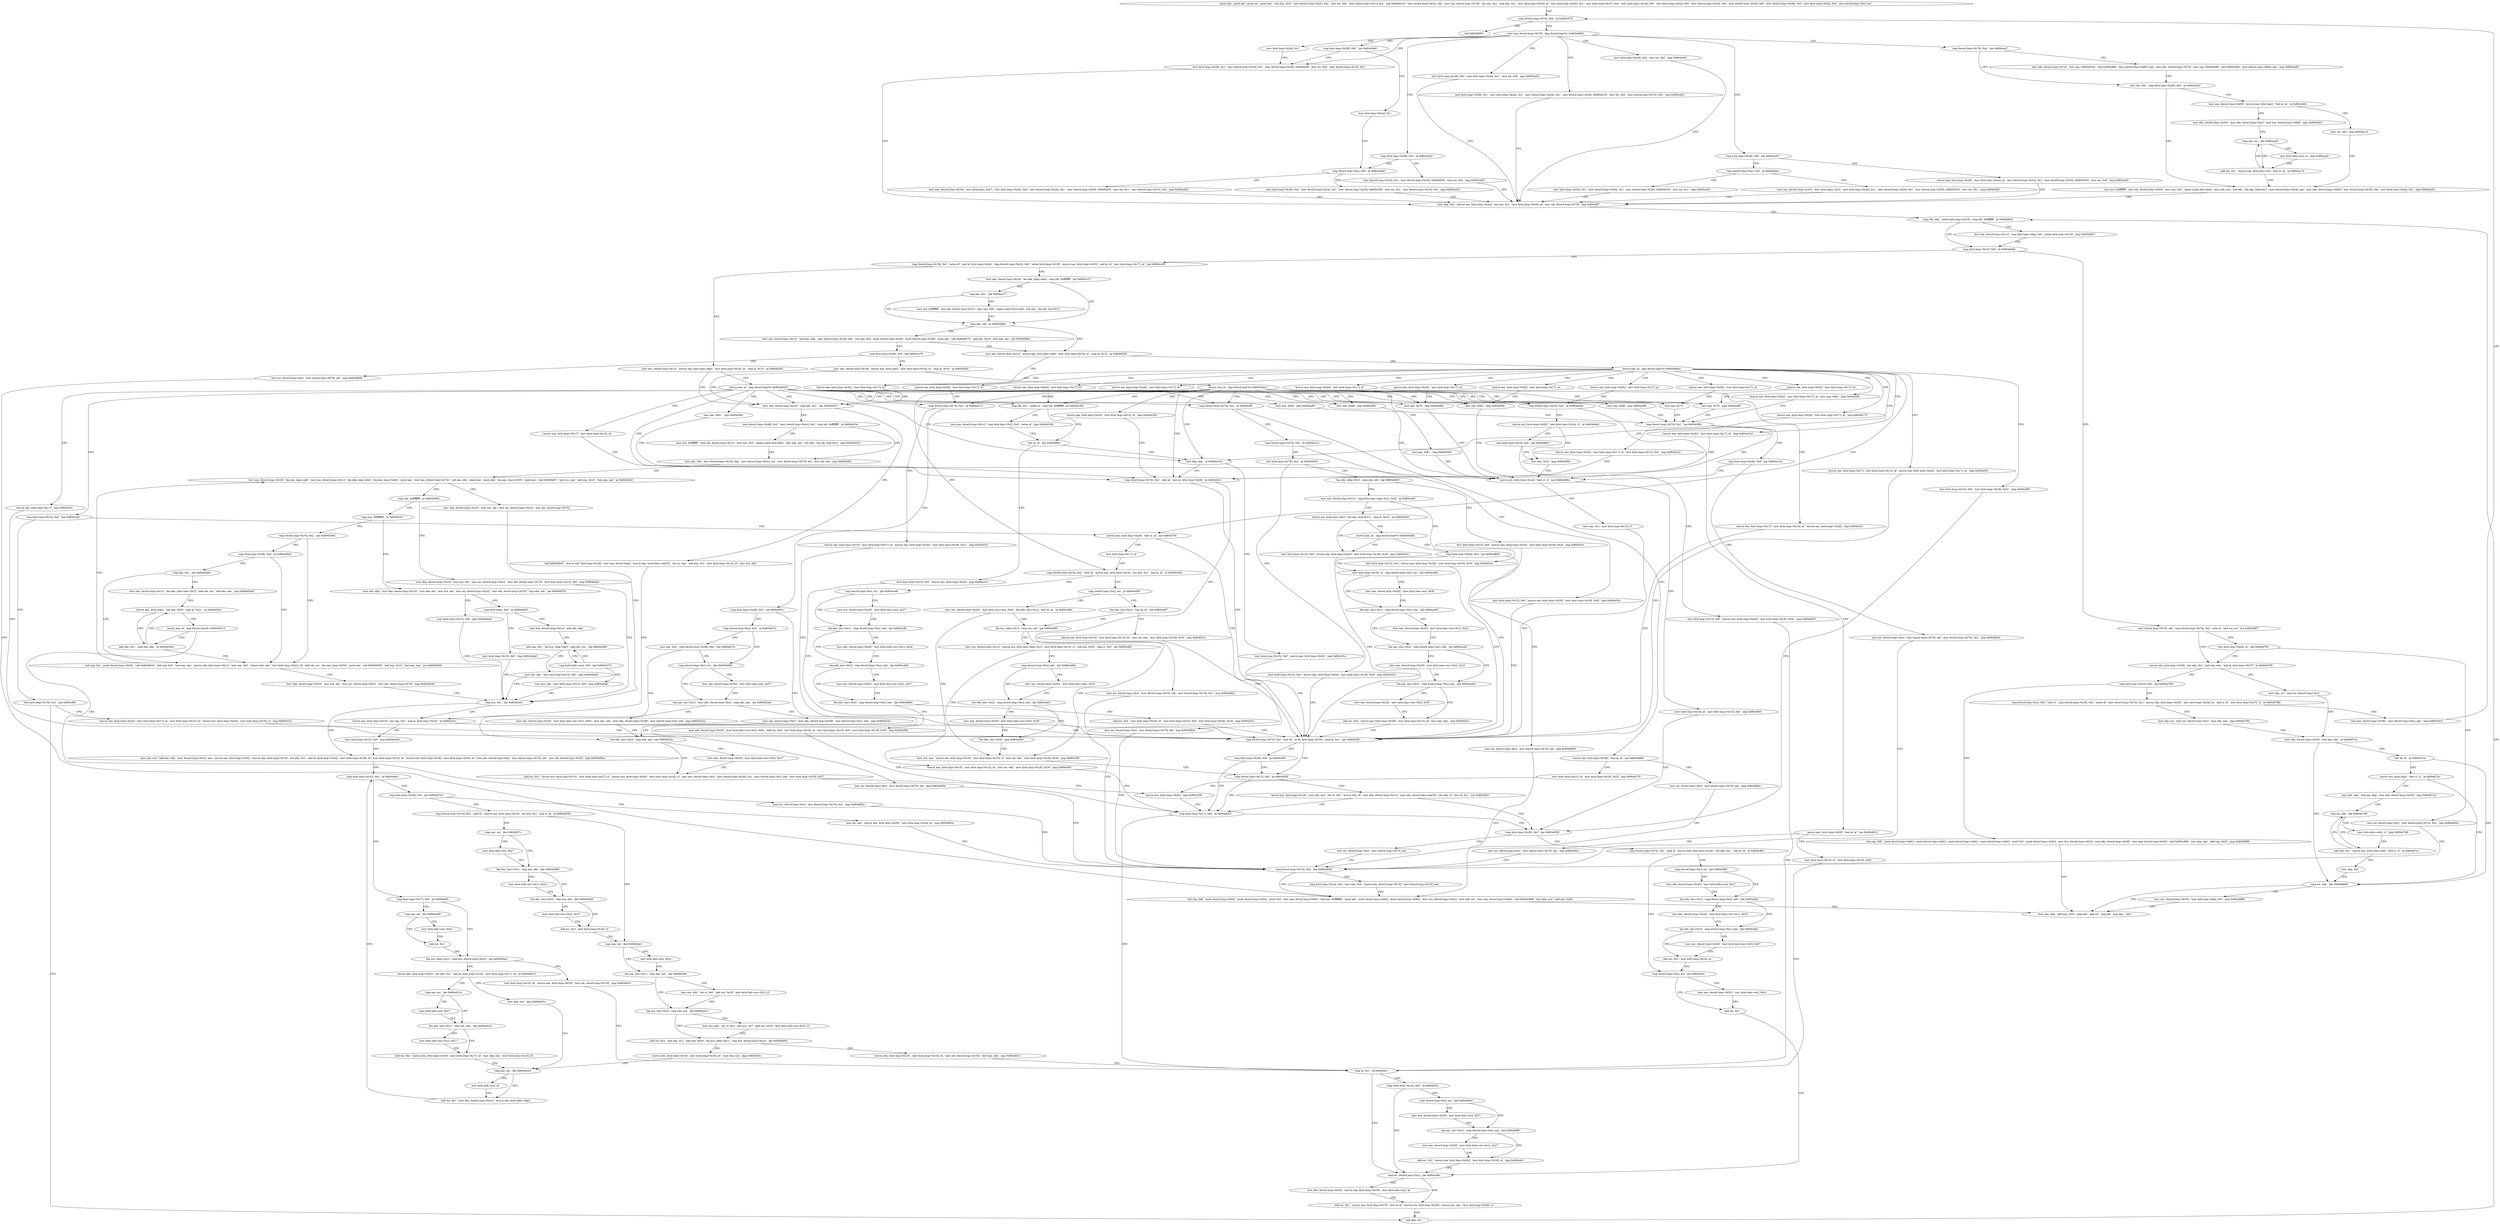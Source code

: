 digraph "func" {
"134531433" [label = "'push ebp', 'push edi', 'push esi', 'push ebx', 'sub esp, 0x5c', 'mov dword [esp+0x20], eax', 'mov esi, edx', 'mov dword [esp+0x1c], ecx', 'call 0x8049410', 'mov dword [esp+0x3c], eax', 'mov eax, dword [esp+0x78]', 'shr eax, 0x1', 'and eax, 0x1', 'mov byte [esp+0x28], al', 'mov byte [esp+0x29], 0x1', 'mov byte [esp+0x37], 0x0', 'mov byte [esp+0x16], 0x0', 'mov byte [esp+0x2a], 0x0', 'mov dword [esp+0x24], 0x0', 'mov dword [esp+0x30], 0x0', 'mov dword [esp+0x38], 0x0', 'mov byte [esp+0x2b], 0x0', 'mov dword [esp+0xc], esi', " ]
"134531525" [label = "'cmp dword [esp+0x74], 0xa', 'ja 0x804cb7e', " ]
"134531966" [label = "'call 0x8049690', " ]
"134531536" [label = "'mov eax, dword [esp+0x74]', 'jmp dword [eax*4+0x805d380]', " ]
"134531547" [label = "'mov byte [esp+0x2a], 0x1', " ]
"134531552" [label = "'mov byte [esp+0x28], 0x1', 'mov dword [esp+0x24], 0x1', 'mov dword [esp+0x30], 0x805d29f', 'mov esi, 0x0', 'mov dword [esp+0x74], 0x2', " ]
"134531612" [label = "'mov byte [esp+0x28], 0x0', 'mov esi, 0x0', 'jmp 0x804ca02', " ]
"134531624" [label = "'cmp byte [esp+0x28], 0x0', 'jne 0x804cb97', " ]
"134531681" [label = "'cmp dword [esp+0x74], 0xa', 'jne 0x804caa7', " ]
"134531860" [label = "'cmp byte [esp+0x28], 0x0', 'jne 0x804c9e0', " ]
"134531933" [label = "'cmp byte [esp+0x28], 0x0', 'je 0x804cb24', " ]
"134531971" [label = "'mov byte [esp+0x28], 0x0', 'mov byte [esp+0x2a], 0x1', 'mov esi, 0x0', 'jmp 0x804ca02', " ]
"134535346" [label = "'mov byte [esp+0x28], 0x1', 'mov byte [esp+0x2a], 0x1', 'mov dword [esp+0x24], 0x1', 'mov dword [esp+0x30], 0x805d318', 'mov esi, 0x0', 'mov dword [esp+0x74], 0x5', 'jmp 0x804ca02', " ]
"134531586" [label = "'mov ebp, 0x0', 'movzx eax, byte [esp+0x2a]', 'xor eax, 0x1', 'mov byte [esp+0x34], al', 'mov edi, dword [esp+0x70]', 'jmp 0x804cff7', " ]
"134531991" [label = "'movzx eax, byte [esp+0x28]', 'mov byte [esp+0x2a], al', 'mov dword [esp+0x24], 0x1', 'mov dword [esp+0x30], 0x805d318', 'mov esi, 0x0', 'jmp 0x804ca02', " ]
"134531635" [label = "'cmp dword [esp+0xc], 0x0', 'je 0x804cbba', " ]
"134531751" [label = "'mov edx, dword [esp+0x74]', 'mov eax, 0x805d329', 'call 0x804c89e', 'mov dword [esp+0x80], eax', 'mov edx, dword [esp+0x74]', 'mov eax, 0x805d29f', 'call 0x804c89e', 'mov dword [esp+0x84], eax', 'jmp 0x804ca68', " ]
"134531688" [label = "'mov esi, 0x0', 'cmp byte [esp+0x28], 0x0', 'je 0x804cad3', " ]
"134531871" [label = "'mov byte [esp+0x2a], 0x1', " ]
"134531876" [label = "'cmp dword [esp+0xc], 0x0', 'je 0x804cbd9', " ]
"134531940" [label = "'mov dword [esp+0x24], 0x1', 'mov dword [esp+0x30], 0x805d29f', 'mov esi, 0x0', 'jmp 0x804ca02', " ]
"134533111" [label = "'cmp edi, ebp', 'setne byte [esp+0x15]', 'cmp edi, 0xffffffff', 'je 0x804d6cb', " ]
"134534859" [label = "'mov eax, dword [esp+0x1c]', 'cmp byte [eax+ebp], 0x0', 'setne byte [esp+0x15]', 'jmp 0x804d007', " ]
"134533127" [label = "'cmp byte [esp+0x15], 0x0', 'je 0x804d6dd', " ]
"134532026" [label = "'mov byte [esp+0x2a], 0x1', 'mov dword [esp+0x24], 0x1', 'mov dword [esp+0x30], 0x805d318', 'mov esi, 0x1', 'jmp 0x804ca02', " ]
"134531646" [label = "'mov eax, dword [esp+0x20]', 'mov byte [eax], 0x22', 'mov byte [esp+0x2a], 0x1', 'mov dword [esp+0x24], 0x1', 'mov dword [esp+0x30], 0x805d318', 'mov esi, 0x1', 'jmp 0x804ca02', " ]
"134531795" [label = "'mov eax, dword [esp+0x80]', 'movzx eax, byte [eax]', 'test al, al', 'je 0x804cb0a', " ]
"134531700" [label = "'mov ecx, 0xffffffff', 'mov edi, dword [esp+0x84]', 'mov eax, 0x0', 'repne scasb byte [edi]', 'mov edx, ecx', 'not edx', 'lea eax, [edx-0x1]', 'mov dword [esp+0x24], eax', 'mov eax, dword [esp+0x84]', 'mov dword [esp+0x30], eax', 'mov byte [esp+0x2a], 0x1', 'jmp 0x804ca02', " ]
"134532057" [label = "'mov byte [esp+0x28], 0x0', 'mov dword [esp+0x24], 0x1', 'mov dword [esp+0x30], 0x805d29f', 'mov esi, 0x1', 'mov dword [esp+0x74], 0x2', 'jmp 0x804ca02', " ]
"134531887" [label = "'mov eax, dword [esp+0x20]', 'mov byte [eax], 0x27', 'mov byte [esp+0x28], 0x0', 'mov dword [esp+0x24], 0x1', 'mov dword [esp+0x30], 0x805d29f', 'mov esi, 0x1', 'mov dword [esp+0x74], 0x2', 'jmp 0x804ca02', " ]
"134534877" [label = "'mov dword [esp+0x70], edi', 'cmp dword [esp+0x74], 0x2', 'sete al', 'test esi, esi', 'jne 0x804d6f7', " ]
"134533138" [label = "'cmp dword [esp+0x74], 0x2', 'setne bl', 'and bl, byte [esp+0x2a]', 'cmp dword [esp+0x24], 0x0', 'setne byte [esp+0x10]', 'movzx eax, byte [esp+0x10]', 'and al, bl', 'mov byte [esp+0x17], al', 'jne 0x804cc00', " ]
"134531850" [label = "'mov esi, 0x0', 'jmp 0x804ca74', " ]
"134531809" [label = "'mov ebx, dword [esp+0x20]', 'mov edx, dword [esp+0xc]', 'mov ecx, dword [esp+0x80]', 'jmp 0x804cb01', " ]
"134534903" [label = "'movzx edx, byte [esp+0x28]', 'xor edx, 0x1', 'and eax, edx', 'and al, byte [esp+0x37]', 'je 0x804d795', " ]
"134534893" [label = "'test byte [esp+0x28], al', 'jne 0x804d7f0', " ]
"134532096" [label = "'mov eax, dword [esp+0x24]', 'lea edx, [ebp+eax]', 'cmp edi, 0xffffffff', 'jne 0x804cc27', " ]
"134533177" [label = "'mov eax, dword [esp+0x1c]', 'movzx eax, byte [eax+ebp]', 'mov byte [esp+0x18], al', 'cmp al, 0x7e', 'ja 0x804d2bf', " ]
"134531841" [label = "'cmp edx, esi', 'jbe 0x804caf2', " ]
"134535061" [label = "'mov ebp, esi', 'mov esi, dword [esp+0xc]', " ]
"134534923" [label = "'cmp byte [esp+0x29], 0x0', 'jne 0x804d748', " ]
"134535152" [label = "'mov esi, dword [esp+0xc]', 'mov dword [esp+0x74], 0x2', 'jmp 0x804d82e', " ]
"134532135" [label = "'cmp edx, edi', 'ja 0x804d8de', " ]
"134532109" [label = "'cmp eax, 0x1', 'jbe 0x804cc27', " ]
"134533823" [label = "'mov ebx, dword [esp+0x3c]', 'cmp ebx, 0x1', 'jne 0x804d301', " ]
"134533197" [label = "'movzx eax, al', 'jmp dword [eax*4+0x805d620]', " ]
"134531826" [label = "'add esi, 0x1', 'movzx eax, byte [ecx+esi]', 'test al, al', 'je 0x804ca74', " ]
"134531845" [label = "'mov byte [ebx+esi], al', 'jmp 0x804caf2', " ]
"134535067" [label = "'mov eax, dword [esp+0x30]', 'test eax, eax', 'je 0x804d7ce', " ]
"134534984" [label = "'sub esp, 0x8', 'push dword [esp+0x8c]', 'push dword [esp+0x8c]', 'push dword [esp+0x8c]', 'push dword [esp+0x8c]', 'push 0x5', 'push dword [esp+0x8c]', 'mov ecx, dword [esp+0x3c]', 'mov edx, dword [esp+0x58]', 'mov eax, dword [esp+0x40]', 'call 0x804c969', 'mov ebp, eax', 'add esp, 0x20', 'jmp 0x804d888', " ]
"134534930" [label = "'cmp dword [esp+0xc], 0x0', 'sete cl', 'cmp dword [esp+0x38], 0x0', 'setne dl', 'mov dword [esp+0x74], 0x2', 'movzx ebx, byte [esp+0x29]', 'mov byte [esp+0x28], bl', 'and cl, dl', 'mov byte [esp+0x37], cl', 'je 0x804d78b', " ]
"134535214" [label = "'cmp dword [esp+0x74], 0x2', 'jne 0x804d848', " ]
"134535390" [label = "'mov eax, dword [esp+0x1c]', 'movzx eax, byte [eax+ebp]', 'mov byte [esp+0x18], al', 'cmp al, 0x7e', 'ja 0x804d2b6', " ]
"134532143" [label = "'mov eax, dword [esp+0x1c]', 'add eax, ebp', 'mov dword [esp+0x18], eax', 'sub esp, 0x4', 'push dword [esp+0x28]', 'push dword [esp+0x38]', 'push eax', 'call 0x8049370', 'add esp, 0x10', 'test eax, eax', 'jne 0x804d8de', " ]
"134532114" [label = "'mov ecx, 0xffffffff', 'mov edi, dword [esp+0x1c]', 'mov eax, 0x0', 'repne scasb byte [edi]', 'not ecx', 'lea edi, [ecx-0x1]', " ]
"134533889" [label = "'mov dword [esp+0x48], 0x0', 'mov dword [esp+0x4c], 0x0', 'cmp edi, 0xffffffff', 'je 0x804d32e', " ]
"134533832" [label = "'call 0x80496d0', 'movzx edx, byte [esp+0x18]', 'mov eax, dword [eax]', 'movzx eax, word [eax+edx*2]', 'shr ax, 0xe', 'and eax, 0x1', 'mov byte [esp+0x15], al', 'mov ecx, ebx', " ]
"134532230" [label = "'cmp byte [esp+0x2a], 0x0', 'jne 0x804ccb3', " ]
"134532573" [label = "'cmp dword [esp+0x74], 0x2', 'je 0x804cdff', " ]
"134532820" [label = "'mov eax, 0x62', 'jmp 0x804cf0b', " ]
"134532836" [label = "'mov eax, 0x66', 'jmp 0x804cf0b', " ]
"134532852" [label = "'mov eax, 0x72', " ]
"134533216" [label = "'mov eax, 0x74', 'jmp 0x804cef9', " ]
"134533235" [label = "'mov eax, 0x76', 'jmp 0x804cf0b', " ]
"134533254" [label = "'cmp dword [esp+0x74], 0x2', 'je 0x804d0ad', " ]
"134533383" [label = "'mov eax, 0x6e', 'jmp 0x804cef9', " ]
"134533443" [label = "'mov eax, 0x61', 'jmp 0x804cf0b', " ]
"134533472" [label = "'cmp edi, 0x1', 'setne al', 'cmp edi, 0xffffffff', 'je 0x804d186', " ]
"134533491" [label = "'test ebp, ebp', 'je 0x804d1b2', " ]
"134533545" [label = "'movzx eax, byte [esp+0x17]', 'mov byte [esp+0x15], al', " ]
"134533554" [label = "'cmp dword [esp+0x74], 0x2', 'sete al', 'and al, byte [esp+0x28]', 'je 0x804cf1e', " ]
"134533629" [label = "'cmp dword [esp+0x74], 0x2', 'je 0x804d21c', " ]
"134534683" [label = "'movzx eax, byte [esp+0x17]', 'jmp 0x804cf1e', " ]
"134535118" [label = "'cmp esi, ebp', 'jbe 0x804d888', " ]
"134535304" [label = "'mov eax, ebp', 'add esp, 0x5c', 'pop ebx', 'pop esi', 'pop edi', 'pop ebp', 'retn', " ]
"134535126" [label = "'mov eax, dword [esp+0x20]', 'mov byte [eax+ebp], 0x0', 'jmp 0x804d888', " ]
"134535075" [label = "'test dl, dl', 'je 0x804d7ce', " ]
"134535079" [label = "'movzx ecx, byte [eax]', 'test cl, cl', 'je 0x804d7ce', " ]
"134535051" [label = "'mov ebp, esi', 'mov esi, dword [esp+0xc]', 'mov edx, eax', 'jmp 0x804d79b', " ]
"134534971" [label = "'mov eax, dword [esp+0x38]', 'mov dword [esp+0xc], eax', 'jmp 0x804c9c5', " ]
"134535240" [label = "'sub esp, 0x8', 'push dword [esp+0x8c]', 'push dword [esp+0x8c]', 'push 0x0', 'mov eax, dword [esp+0x8c]', 'and eax, 0xfffffffd', 'push eax', 'push dword [esp+0x8c]', 'push dword [esp+0x8c]', 'mov ecx, dword [esp+0x3c]', 'mov edx, esi', 'mov eax, dword [esp+0x40]', 'call 0x804c969', 'mov ebp, eax', 'add esp, 0x20', " ]
"134535221" [label = "'cmp byte [esp+0x2a], 0x0', 'mov eax, 0x4', 'cmove eax, dword [esp+0x74]', 'mov dword [esp+0x74], eax', " ]
"134533814" [label = "'movzx eax, byte [esp+0x2b]', 'mov byte [esp+0x17], al', " ]
"134535410" [label = "'movzx eax, al', 'jmp dword [eax*4+0x805d8a4]', " ]
"134532181" [label = "'cmp byte [esp+0x28], 0x0', 'jne 0x804cc79', " ]
"134533934" [label = "'mov ecx, 0xffffffff', 'mov edi, dword [esp+0x1c]', 'mov eax, 0x0', 'repne scasb byte [edi]', 'mov edx, ecx', 'not edx', 'lea edi, [edx-0x1]', 'jmp 0x804d316', " ]
"134533910" [label = "'mov eax, 0x0', 'mov dword [esp+0x10], ebp', 'mov dword [esp+0x2c], esi', 'mov dword [esp+0x70], edi', 'mov edi, eax', 'jmp 0x804d3f2', " ]
"134533861" [label = "'movzx eax, byte [esp+0x15]', 'xor eax, 0x1', 'and al, byte [esp+0x2a]', 'je 0x804cf1e', " ]
"134532275" [label = "'movzx eax, byte [esp+0x28]', 'test al, al', 'jne 0x804d7fe', " ]
"134532237" [label = "'test byte [esp+0x78], 0x1', 'jne 0x804cff4', " ]
"134532607" [label = "'movzx eax, byte [esp+0x28]', 'test al, al', 'jne 0x804d808', " ]
"134532580" [label = "'cmp dword [esp+0x74], 0x5', 'je 0x804ce1a', " ]
"134532875" [label = "'movzx ecx, byte [esp+0x2a]', 'test cl, cl', 'jne 0x804d69a', " ]
"134532857" [label = "'cmp dword [esp+0x74], 0x2', 'jne 0x804cf0b', " ]
"134533293" [label = "'movzx eax, byte [esp+0x28]', 'test al, al', 'jne 0x804d812', " ]
"134533261" [label = "'movzx ecx, byte [esp+0x28]', 'test byte [esp+0x2a], cl', 'je 0x804d0a3', " ]
"134533510" [label = "'mov eax, dword [esp+0x1c]', 'cmp byte [eax+0x1], 0x0', 'setne al', 'jmp 0x804d16b', " ]
"134533483" [label = "'test al, al', 'jne 0x804d661', " ]
"134533495" [label = "'mov byte [esp+0x15], 0x0', 'movzx eax, byte [esp+0x2b]', 'jmp 0x804cf1e', " ]
"134532894" [label = "'cmp dword [esp+0x74], 0x2', 'sete dl', 'or dl, byte [esp+0x34]', 'cmp dl, 0x1', 'jne 0x804cf36', " ]
"134533572" [label = "'mov esi, dword [esp+0xc]', 'mov dword [esp+0x70], edi', 'mov dword [esp+0x74], 0x2', 'jmp 0x804d82e', " ]
"134533660" [label = "'cmp byte [esp+0x28], 0x0', 'jne 0x804d81c', " ]
"134533636" [label = "'movzx eax, byte [esp+0x15]', 'mov byte [esp+0x37], al', 'movzx eax, byte [esp+0x2b]', 'mov byte [esp+0x18], 0x27', 'jmp 0x804cf1e', " ]
"134535086" [label = "'mov edx, ebp', 'sub eax, ebp', 'mov ebx, dword [esp+0x20]', 'jmp 0x804d7c3', " ]
"134532564" [label = "'movzx eax, byte [esp+0x2b]', 'mov byte [esp+0x17], al', " ]
"134532811" [label = "'movzx eax, byte [esp+0x2b]', 'mov byte [esp+0x17], al', " ]
"134532827" [label = "'movzx eax, byte [esp+0x2b]', 'mov byte [esp+0x17], al', " ]
"134532843" [label = "'movzx eax, byte [esp+0x2b]', 'mov byte [esp+0x17], al', " ]
"134533207" [label = "'movzx eax, byte [esp+0x2b]', 'mov byte [esp+0x17], al', " ]
"134533226" [label = "'movzx eax, byte [esp+0x2b]', 'mov byte [esp+0x17], al', " ]
"134533245" [label = "'movzx eax, byte [esp+0x2b]', 'mov byte [esp+0x17], al', " ]
"134533403" [label = "'movzx eax, byte [esp+0x2b]', 'mov byte [esp+0x17], al', 'mov eax, 0x6e', 'jmp 0x804cef9', " ]
"134533463" [label = "'movzx eax, byte [esp+0x2b]', 'mov byte [esp+0x17], al', " ]
"134533523" [label = "'movzx eax, byte [esp+0x2b]', 'mov byte [esp+0x17], al', 'jmp 0x804d173', " ]
"134533534" [label = "'movzx eax, byte [esp+0x2b]', 'mov byte [esp+0x17], al', 'jmp 0x804d1b2', " ]
"134533604" [label = "'movzx eax, byte [esp+0x2b]', 'mov byte [esp+0x17], al', 'mov byte [esp+0x15], 0x0', 'jmp 0x804d1b2', " ]
"134533620" [label = "'movzx eax, byte [esp+0x2b]', 'mov byte [esp+0x17], al', " ]
"134534787" [label = "'movzx eax, byte [esp+0x17]', 'mov byte [esp+0x15], al', 'movzx eax, byte [esp+0x2b]', 'mov byte [esp+0x17], al', 'jmp 0x804cf1e', " ]
"134534824" [label = "'mov byte [esp+0x15], 0x0', 'mov byte [esp+0x18], 0x61', 'jmp 0x804cf63', " ]
"134532217" [label = "'mov esi, dword [esp+0xc]', 'mov dword [esp+0x70], edi', 'jmp 0x804d848', " ]
"134532188" [label = "'mov eax, dword [esp+0x18]', 'movzx eax, byte [eax]', 'mov byte [esp+0x18], al', 'cmp al, 0x7e', 'ja 0x804d2bf', " ]
"134534130" [label = "'mov eax, dword [esp+0x10]', 'lea ebx, [eax+edi]', 'mov eax, dword [esp+0x1c]', 'lea ebp, [eax+ebx]', 'lea eax, [esp+0x48]', 'push eax', 'mov eax, dword [esp+0x74]', 'sub eax, ebx', 'push eax', 'push ebp', 'lea eax, [esp+0x50]', 'push eax', 'call 0x805bfd7', 'mov esi, eax', 'add esp, 0x10', 'test eax, eax', 'je 0x804d492', " ]
"134532918" [label = "'cmp dword [esp+0x7c], 0x0', 'je 0x804cf58', " ]
"134532911" [label = "'cmp byte [esp+0x28], 0x0', 'je 0x804cf58', " ]
"134533879" [label = "'mov byte [esp+0x15], 0x0', 'jmp 0x804d4a9', " ]
"134534313" [label = "'mov eax, ecx', 'add eax, ebp', 'mov dword [esp+0x2c], eax', 'movzx eax, byte [esp+0x2b]', 'movzx ebx, byte [esp+0x15]', 'xor ebx, 0x1', 'and bl, byte [esp+0x2a]', 'mov byte [esp+0x36], bl', 'mov byte [esp+0x10], bl', 'movzx edx, byte [esp+0x18]', 'mov byte [esp+0x35], al', 'mov eax, dword [esp+0xc]', 'mov dword [esp+0x70], edi', 'mov edi, dword [esp+0x20]', 'jmp 0x804d54e', " ]
"134535166" [label = "'mov esi, dword [esp+0xc]', 'mov dword [esp+0x70], edi', 'jmp 0x804d82e', " ]
"134532288" [label = "'mov byte [esp+0x17], al', " ]
"134533108" [label = "'add ebp, 0x1', " ]
"134532248" [label = "'movzx eax, byte [esp+0x2a]', 'mov byte [esp+0x17], al', 'mov byte [esp+0x15], al', 'movzx ecx, byte [esp+0x2b]', 'mov byte [esp+0x18], cl', 'jmp 0x804cf1e', " ]
"134535176" [label = "'mov esi, dword [esp+0xc]', 'mov dword [esp+0x70], edi', 'jmp 0x804d82e', " ]
"134532620" [label = "'mov byte [esp+0x15], al', 'mov byte [esp+0x18], 0x3f', 'jmp 0x804d270', " ]
"134532634" [label = "'test byte [esp+0x78], 0x4', 'je 0x804d625', " ]
"134532587" [label = "'mov byte [esp+0x15], 0x0', 'movzx eax, byte [esp+0x2b]', 'mov byte [esp+0x18], 0x3f', 'jmp 0x804cf1e', " ]
"134534810" [label = "'mov byte [esp+0x18], al', 'mov byte [esp+0x15], 0x0', 'jmp 0x804cf63', " ]
"134532888" [label = "'mov eax, ecx', 'mov byte [esp+0x15], cl', " ]
"134532864" [label = "'cmp byte [esp+0x28], 0x0', 'jne 0x804d12e', " ]
"134533422" [label = "'mov esi, dword [esp+0xc]', 'mov dword [esp+0x70], edi', 'mov dword [esp+0x74], 0x2', 'jmp 0x804d82e', " ]
"134535186" [label = "'mov esi, dword [esp+0xc]', 'mov dword [esp+0x70], edi', 'jmp 0x804d82e', " ]
"134533306" [label = "'mov byte [esp+0x15], al', 'mov byte [esp+0x18], 0x5c', " ]
"134533283" [label = "'mov eax, 0x5c', 'jmp 0x804cf0b', " ]
"134533272" [label = "'cmp byte [esp+0x10], 0x0', 'jne 0x804d6b7', " ]
"134534753" [label = "'mov byte [esp+0x15], 0x0', 'movzx eax, byte [esp+0x2b]', 'jmp 0x804cf1e', " ]
"134535196" [label = "'mov esi, dword [esp+0xc]', 'mov dword [esp+0x70], edi', 'jmp 0x804d82e', " ]
"134533671" [label = "'cmp dword [esp+0xc], 0x0', 'je 0x804d27a', " ]
"134535107" [label = "'cmp esi, edx', 'jbe 0x804d7b8', " ]
"134532963" [label = "'cmp byte [esp+0x28], 0x0', 'jne 0x804d826', " ]
"134532207" [label = "'movzx eax, al', 'jmp dword [eax*4+0x805d3ac]', " ]
"134534290" [label = "'mov ebp, dword [esp+0x10]', 'mov ecx, edi', 'mov esi, dword [esp+0x2c]', 'mov edi, dword [esp+0x70]', " ]
"134534176" [label = "'cmp eax, 0xffffffff', 'je 0x804d466', " ]
"134532952" [label = "'cmp byte [esp+0x17], 0x0', 'je 0x804d0c3', " ]
"134532925" [label = "'movzx ecx, byte [esp+0x18]', 'mov edx, ecx', 'shr dl, 0x5', 'movzx edx, dl', 'mov ebx, dword [esp+0x7c]', 'mov edx, dword [ebx+edx*4]', 'shr edx, cl', 'test dl, 0x1', 'jne 0x804cf63', " ]
"134534478" [label = "'cmp byte [esp+0x10], 0x0', 'je 0x804d4e1', " ]
"134532292" [label = "'cmp dword [esp+0x74], 0x2', 'sete dl', 'movzx eax, byte [esp+0x16]', 'xor eax, 0x1', 'and al, dl', 'je 0x804cd36', " ]
"134533744" [label = "'movzx eax, byte [esp+0x2b]', 'jmp 0x804cf58', " ]
"134534693" [label = "'mov byte [esp+0x15], 0x0', 'movzx eax, byte [esp+0x2b]', 'mov byte [esp+0x18], 0x3f', 'jmp 0x804cf1e', " ]
"134532645" [label = "'lea edx, [ebp+0x2]', 'cmp edx, edi', 'jae 0x804d639', " ]
"134533315" [label = "'cmp al, 0x1', 'je 0x804cfcc', " ]
"134534839" [label = "'mov byte [esp+0x15], 0x0', 'movzx eax, byte [esp+0x2b]', 'mov byte [esp+0x18], 0x5c', 'jmp 0x804d0c3', " ]
"134533754" [label = "'cmp dword [esp+0xc], esi', 'jbe 0x804d288', " ]
"134533678" [label = "'mov eax, 0x0', 'cmp dword [esp+0x38], 0x0', 'jne 0x804d27a', " ]
"134535096" [label = "'add edx, 0x1', 'movzx ecx, byte [eax+edx]', 'test cl, cl', 'je 0x804d7cc', " ]
"134535111" [label = "'mov byte [ebx+edx], cl', 'jmp 0x804d7b8', " ]
"134535206" [label = "'mov esi, dword [esp+0xc]', 'mov dword [esp+0x70], edi', " ]
"134532974" [label = "'cmp dword [esp+0x74], 0x2', 'sete al', 'movzx edx, byte [esp+0x16]', 'xor edx, 0x1', 'and al, dl', 'je 0x804cfbb', " ]
"134533393" [label = "'mov eax, 0x6e', 'jmp 0x804cef9', " ]
"134533453" [label = "'mov eax, 0x61', 'jmp 0x804cf0b', " ]
"134533593" [label = "'movzx eax, byte [esp+0x28]', 'mov byte [esp+0x15], al', 'jmp 0x804d1b2', " ]
"134534768" [label = "'movzx eax, byte [esp+0x17]', 'mov byte [esp+0x15], al', 'movzx eax, byte [esp+0x28]', 'jmp 0x804cf1e', " ]
"134534304" [label = "'cmp ecx, 0x1', 'jbe 0x804d2e5', " ]
"134534246" [label = "'mov ebp, dword [esp+0x10]', 'mov ecx, edi', 'mov esi, dword [esp+0x2c]', 'mov edi, dword [esp+0x70]', 'mov byte [esp+0x15], 0x0', 'jmp 0x804d4a0', " ]
"134534181" [label = "'cmp eax, 0xfffffffe', 'je 0x804d347', " ]
"134534369" [label = "'cmp byte [esp+0x17], 0x0', 'je 0x804d4f3', " ]
"134534485" [label = "'cmp byte [esp+0x28], 0x0', 'jne 0x804d7e3', " ]
"134532406" [label = "'cmp dword [esp+0xc], esi', 'ja 0x804cd58', " ]
"134532440" [label = "'mov ecx, dword [esp+0x20]', 'mov byte [ecx+esi], 0x5c', 'lea edx, [esi+0x1]', 'test bl, bl', 'je 0x804cd9a', " ]
"134532412" [label = "'lea edx, [esi+0x1]', 'test bl, bl', 'jne 0x804cd67', " ]
"134532312" [label = "'cmp dword [esp+0xc], esi', 'jbe 0x804cce6', " ]
"134532326" [label = "'lea edx, [esi+0x1]', 'cmp dword [esp+0xc], edx', 'jbe 0x804ccf8', " ]
"134532318" [label = "'mov ecx, dword [esp+0x20]', 'mov byte [ecx+esi], 0x27', " ]
"134534713" [label = "'mov byte [esp+0x15], 0x0', 'movzx eax, byte [esp+0x2b]', 'mov byte [esp+0x18], 0x3f', 'jmp 0x804cf1e', " ]
"134532656" [label = "'mov eax, dword [esp+0x1c]', 'cmp byte [eax+ebp+0x1], 0x3f', 'je 0x804ce4f', " ]
"134533068" [label = "'cmp esi, dword [esp+0xc]', 'jae 0x804cfde', " ]
"134533086" [label = "'add esi, 0x1', 'movzx eax, byte [esp+0x15]', 'test al, al', 'movzx ecx, byte [esp+0x29]', 'cmove ecx, eax', 'mov byte [esp+0x29], cl', " ]
"134533074" [label = "'mov ebx, dword [esp+0x20]', 'movzx eax, byte [esp+0x18]', 'mov byte [ebx+esi], al', " ]
"134533323" [label = "'cmp byte [esp+0x16], 0x0', 'je 0x804cfcc', " ]
"134533334" [label = "'cmp dword [esp+0xc], esi', 'jbe 0x804d0e4', " ]
"134533768" [label = "'lea eax, [esi+0x1]', 'mov edx, dword [esp+0xc]', 'cmp edx, eax', 'jbe 0x804d2a8', " ]
"134533760" [label = "'mov eax, dword [esp+0x20]', 'mov byte [eax+esi], 0x27', " ]
"134533690" [label = "'lea edx, [esi+0x2]', 'cmp edx, eax', 'jae 0x804d24a', " ]
"134535116" [label = "'mov ebp, edx', " ]
"134533051" [label = "'cmp dword [esp+0xc], esi', 'jbe 0x804cfc9', " ]
"134532994" [label = "'cmp dword [esp+0xc], esi', 'jbe 0x804cf90', " ]
"134533959" [label = "'mov edx, ebp', 'mov ebp, dword [esp+0x10]', 'mov eax, edi', 'mov ecx, edi', 'mov esi, dword [esp+0x2c]', 'mov edi, dword [esp+0x70]', 'cmp ebx, edi', 'jae 0x804d47b', " ]
"134534190" [label = "'cmp dword [esp+0x74], 0x2', 'jne 0x804d3bd', " ]
"134534387" [label = "'lea ecx, [ebp+0x1]', 'cmp ecx, dword [esp+0x2c]', 'jae 0x804d5ee', " ]
"134534376" [label = "'cmp eax, esi', 'jbe 0x804d4f0', " ]
"134535139" [label = "'mov esi, eax', 'movzx eax, byte [esp+0x28]', 'mov byte [esp+0x2a], al', 'jmp 0x804d82e', " ]
"134534496" [label = "'cmp dword [esp+0x74], 0x2', 'sete bl', 'movzx ecx, byte [esp+0x16]', 'xor ecx, 0x1', 'and cl, bl', 'je 0x804d59b', " ]
"134532506" [label = "'movzx eax, byte [esp+0x15]', 'mov byte [esp+0x15], bl', 'mov esi, edx', 'mov byte [esp+0x18], 0x30', 'jmp 0x804cf58', " ]
"134532455" [label = "'lea ecx, [ebp+0x1]', 'cmp ecx, edi', 'jae 0x804cd83', " ]
"134532419" [label = "'movzx eax, byte [esp+0x15]', 'mov byte [esp+0x15], bl', 'mov esi, edx', 'mov byte [esp+0x18], 0x30', 'jmp 0x804cf1e', " ]
"134532344" [label = "'lea edx, [esi+0x2]', 'cmp dword [esp+0xc], edx', 'jbe 0x804cd0a', " ]
"134532335" [label = "'mov edx, dword [esp+0x20]', 'mov byte [edx+esi+0x1], 0x24', " ]
"134532687" [label = "'movzx ecx, byte [eax+edx]', 'lea eax, [ecx-0x21]', 'cmp al, 0x1d', 'ja 0x804d64d', " ]
"134532667" [label = "'mov byte [esp+0x15], 0x0', 'movzx eax, byte [esp+0x2b]', 'mov byte [esp+0x18], 0x3f', 'jmp 0x804cf1e', " ]
"134533348" [label = "'lea eax, [esi+0x1]', 'cmp dword [esp+0xc], eax', 'jbe 0x804d0f6', " ]
"134533340" [label = "'mov eax, dword [esp+0x20]', 'mov byte [eax+esi], 0x27', " ]
"134533800" [label = "'mov eax, dword [esp+0xc]', 'mov edx, dword [esp+0x38]', 'mov dword [esp+0xc], edx', 'jmp 0x804d23a', " ]
"134533779" [label = "'mov eax, dword [esp+0x20]', 'mov byte [eax+esi+0x1], 0x5c', 'mov eax, edx', 'mov edx, dword [esp+0x38]', 'mov dword [esp+0xc], edx', 'jmp 0x804d23a', " ]
"134533706" [label = "'add esi, 0x3', 'movzx ecx, byte [esp+0x15]', 'mov byte [esp+0x37], cl', 'movzx ecx, byte [esp+0x28]', 'mov byte [esp+0x16], cl', 'mov ecx, dword [esp+0xc]', 'mov dword [esp+0x38], ecx', 'mov dword [esp+0xc], eax', 'mov byte [esp+0x18], 0x27', " ]
"134533697" [label = "'mov edx, dword [esp+0x20]', 'mov byte [edx+esi+0x2], 0x27', " ]
"134533065" [label = "'add esi, 0x1', " ]
"134533057" [label = "'mov eax, dword [esp+0x20]', 'mov byte [eax+esi], 0x5c', " ]
"134533008" [label = "'lea edx, [esi+0x1]', 'cmp dword [esp+0xc], edx', 'jbe 0x804cfa2', " ]
"134533000" [label = "'mov edx, dword [esp+0x20]', 'mov byte [edx+esi], 0x27', " ]
"134534267" [label = "'mov byte [esp+0x15], 0x0', 'jmp 0x804d4a0', " ]
"134533985" [label = "'cmp byte [edx], 0x0', 'je 0x804d482', " ]
"134534077" [label = "'sub esp, 0xc', 'push dword [esp+0x50]', 'call 0x80493e0', 'add esp, 0x4', 'test eax, eax', 'movzx edx, byte [esp+0x21]', 'mov eax, 0x0', 'cmove edx, eax', 'mov byte [esp+0x21], dl', 'add edi, esi', 'lea eax, [esp+0x54]', 'push eax', 'call 0x8049300', 'add esp, 0x10', 'test eax, eax', 'jne 0x804d456', " ]
"134534197" [label = "'cmp byte [esp+0x28], 0x0', 'je 0x804d3bd', " ]
"134534638" [label = "'mov byte [esp+0x18], dl', 'movzx eax, byte [esp+0x35]', 'mov edi, dword [esp+0x70]', 'jmp 0x804d0c3', " ]
"134534400" [label = "'movzx ebx, byte [esp+0x35]', 'xor ebx, 0x1', 'and bl, byte [esp+0x16]', 'mov byte [esp+0x17], bl', 'je 0x804d614', " ]
"134534384" [label = "'add esi, 0x1', " ]
"134534380" [label = "'mov byte [edi+esi], 0x5c', " ]
"134534555" [label = "'cmp eax, esi', 'jbe 0x804d5a3', " ]
"134534516" [label = "'cmp eax, esi', 'jbe 0x804d57c', " ]
"134532483" [label = "'mov ecx, eax', 'movzx eax, byte [esp+0x15]', 'mov byte [esp+0x15], cl', 'mov esi, edx', 'mov byte [esp+0x18], 0x30', 'jmp 0x804cf36', " ]
"134532462" [label = "'mov ecx, dword [esp+0x1c]', 'movzx ecx, byte [ecx+ebp+0x1]', 'mov byte [esp+0x10], cl', 'sub ecx, 0x30', 'cmp cl, 0x9', 'jbe 0x804cdaf', " ]
"134532362" [label = "'lea edx, [esi+0x3]', 'cmp dword [esp+0xc], edx', 'jbe 0x804d89c', " ]
"134532353" [label = "'mov ecx, dword [esp+0x20]', 'mov byte [ecx+esi+0x2], 0x27', " ]
"134534733" [label = "'mov byte [esp+0x15], 0x0', 'movzx eax, byte [esp+0x2b]', 'mov byte [esp+0x18], 0x3f', 'jmp 0x804cf1e', " ]
"134532702" [label = "'movzx eax, al', 'jmp dword [eax*4+0x805d5a8]', " ]
"134533366" [label = "'add esi, 0x2', 'movzx eax, byte [esp+0x2b]', 'mov byte [esp+0x16], al', 'jmp 0x804cfcc', " ]
"134533357" [label = "'mov eax, dword [esp+0x20]', 'mov byte [eax+esi+0x1], 0x27', " ]
"134533026" [label = "'lea edx, [esi+0x2]', 'cmp dword [esp+0xc], edx', 'jbe 0x804cfb4', " ]
"134533017" [label = "'mov ebx, dword [esp+0x20]', 'mov byte [ebx+esi+0x1], 0x24', " ]
"134534274" [label = "'mov byte [esp+0x15], 0x0', 'jmp 0x804d4a0', " ]
"134533994" [label = "'mov edx, dword [esp+0x1c]', 'add edx, ebp', " ]
"134534230" [label = "'mov ebp, dword [esp+0x10]', 'mov ecx, edi', 'mov esi, dword [esp+0x2c]', 'mov edi, dword [esp+0x70]', 'jmp 0x804d4a0', " ]
"134534204" [label = "'cmp eax, 0x1', 'jbe 0x804d3bd', " ]
"134534676" [label = "'mov ebp, ecx', 'jmp 0x804d53c', " ]
"134534422" [label = "'cmp eax, esi', 'jbe 0x804d51e', " ]
"134534563" [label = "'lea ecx, [esi+0x1]', 'cmp eax, ecx', 'jbe 0x804d5b6', " ]
"134534559" [label = "'mov byte [edi+esi], 0x5c', " ]
"134534524" [label = "'lea ebx, [esi+0x1]', 'cmp eax, ebx', 'jbe 0x804d588', " ]
"134534520" [label = "'mov byte [edi+esi], 0x27', " ]
"134532527" [label = "'cmp dword [esp+0xc], edx', 'jbe 0x804cdbd', " ]
"134535324" [label = "'add esi, 0x4', 'mov byte [esp+0x16], al', 'mov byte [esp+0x15], 0x0', 'mov byte [esp+0x18], 0x30', 'jmp 0x804cf1e', " ]
"134532375" [label = "'mov edx, dword [esp+0x20]', 'mov byte [edx+esi+0x3], 0x5c', 'add esi, 0x4', 'mov byte [esp+0x16], al', 'mov byte [esp+0x15], 0x0', 'mov byte [esp+0x18], 0x30', 'jmp 0x804cf58', " ]
"134532712" [label = "'cmp byte [esp+0x28], 0x0', 'jne 0x804d892', " ]
"134533044" [label = "'add esi, 0x3', 'mov byte [esp+0x16], al', " ]
"134533035" [label = "'mov ecx, dword [esp+0x20]', 'mov byte [ecx+esi+0x2], 0x27', " ]
"134534000" [label = "'add eax, 0x1', 'lea ecx, [ebp+eax]', 'cmp edi, ecx', 'jbe 0x804d489', " ]
"134534213" [label = "'mov eax, dword [esp+0x1c]', 'lea edx, [eax+ebx+0x1]', 'add eax, esi', 'add ebx, eax', 'jmp 0x804d3a9', " ]
"134534460" [label = "'cmp eax, esi', 'jbe 0x804d543', " ]
"134534430" [label = "'lea ebx, [esi+0x1]', 'cmp eax, ebx', 'jbe 0x804d52a', " ]
"134534426" [label = "'mov byte [edi+esi], 0x27', " ]
"134534582" [label = "'lea ecx, [esi+0x2]', 'cmp eax, ecx', 'jbe 0x804d5cc', " ]
"134534570" [label = "'mov ecx, edx', 'shr cl, 0x6', 'add ecx, 0x30', 'mov byte [edi+esi+0x1], cl', " ]
"134534536" [label = "'lea ebx, [esi+0x2]', 'cmp eax, ebx', 'jbe 0x804d594', " ]
"134534531" [label = "'mov byte [edi+esi+0x1], 0x24', " ]
"134532541" [label = "'lea edx, [esi+0x2]', 'cmp dword [esp+0xc], edx', 'jbe 0x804cdcf', " ]
"134532533" [label = "'mov ecx, dword [esp+0x20]', 'mov byte [ecx+edx], 0x30', " ]
"134535314" [label = "'mov esi, dword [esp+0xc]', 'mov dword [esp+0x70], edi', 'jmp 0x804d848', " ]
"134532723" [label = "'mov byte [esp+0x18], cl', 'cmp dword [esp+0xc], esi', 'jbe 0x804ce85', " ]
"134534281" [label = "'mov ecx, eax', 'mov byte [esp+0x15], 0x0', 'jmp 0x804d4a0', " ]
"134534015" [label = "'cmp byte [edx+eax], 0x0', 'jne 0x804d370', " ]
"134534021" [label = "'mov ecx, eax', 'mov byte [esp+0x15], 0x0', 'jmp 0x804d4a0', " ]
"134534057" [label = "'movzx eax, byte [edx]', 'sub eax, 0x5b', 'cmp al, 0x21', 'ja 0x804d3a2', " ]
"134534467" [label = "'add esi, 0x1', 'mov ebx, dword [esp+0x1c]', 'movzx edx, byte [ebx+ebp]', " ]
"134534464" [label = "'mov byte [edi+esi], dl', " ]
"134534442" [label = "'add esi, 0x2', 'movzx ebx, byte [esp+0x36]', 'mov byte [esp+0x17], bl', 'mov ebp, ecx', 'mov byte [esp+0x16], bl', " ]
"134534437" [label = "'mov byte [edi+esi+0x1], 0x27', " ]
"134534604" [label = "'add esi, 0x3', 'and edx, 0x7', 'add edx, 0x30', 'lea ecx, [ebp+0x1]', 'cmp ecx, dword [esp+0x2c]', 'jae 0x804d600', " ]
"134534589" [label = "'mov ecx, edx', 'shr cl, 0x3', 'and ecx, 0x7', 'add ecx, 0x30', 'mov byte [edi+esi+0x2], cl', " ]
"134534548" [label = "'add esi, 0x3', 'mov byte [esp+0x16], cl', " ]
"134534543" [label = "'mov byte [edi+esi+0x2], 0x27', " ]
"134532559" [label = "'lea edx, [esi+0x3]', 'jmp 0x804cd83', " ]
"134532550" [label = "'mov edx, dword [esp+0x20]', 'mov byte [edx+esi+0x2], 0x30', " ]
"134532741" [label = "'lea eax, [esi+0x1]', 'cmp dword [esp+0xc], eax', 'jbe 0x804ce97', " ]
"134532733" [label = "'mov eax, dword [esp+0x20]', 'mov byte [eax+esi], 0x3f', " ]
"134534050" [label = "'add edx, 0x1', 'cmp edx, ebx', 'je 0x804d3bd', " ]
"134534067" [label = "'movzx eax, al', 'jmp dword [eax*4+0x805d81c]', " ]
"134534656" [label = "'movzx ebx, byte [esp+0x10]', 'mov byte [esp+0x18], dl', 'mov edi, dword [esp+0x70]', 'mov eax, ebx', 'jmp 0x804d0c3', " ]
"134534622" [label = "'movzx ebx, byte [esp+0x36]', 'mov byte [esp+0x35], bl', 'mov ebp, ecx', 'jmp 0x804d53c', " ]
"134532759" [label = "'lea eax, [esi+0x2]', 'cmp dword [esp+0xc], eax', 'jbe 0x804cea9', " ]
"134532750" [label = "'mov eax, dword [esp+0x20]', 'mov byte [eax+esi+0x1], 0x22', " ]
"134534033" [label = "'mov esi, dword [esp+0xc]', 'mov dword [esp+0x74], 0x2', 'jmp 0x804d82e', " ]
"134532777" [label = "'lea eax, [esi+0x3]', 'cmp dword [esp+0xc], eax', 'jbe 0x804cebb', " ]
"134532768" [label = "'mov eax, dword [esp+0x20]', 'mov byte [eax+esi+0x2], 0x22', " ]
"134532795" [label = "'add esi, 0x4', 'movzx eax, byte [esp+0x28]', 'mov byte [esp+0x15], al', 'mov ebp, edx', 'jmp 0x804cf1e', " ]
"134532786" [label = "'mov eax, dword [esp+0x20]', 'mov byte [eax+esi+0x3], 0x3f', " ]
"134531433" -> "134531525" [ label = "CFG" ]
"134531525" -> "134531966" [ label = "CFG" ]
"134531525" -> "134531536" [ label = "CFG" ]
"134531536" -> "134531547" [ label = "CFG" ]
"134531536" -> "134531552" [ label = "CFG" ]
"134531536" -> "134531612" [ label = "CFG" ]
"134531536" -> "134531624" [ label = "CFG" ]
"134531536" -> "134531681" [ label = "CFG" ]
"134531536" -> "134531860" [ label = "CFG" ]
"134531536" -> "134531933" [ label = "CFG" ]
"134531536" -> "134531971" [ label = "CFG" ]
"134531536" -> "134535346" [ label = "CFG" ]
"134531547" -> "134531552" [ label = "CFG" ]
"134531552" -> "134531586" [ label = "CFG" ]
"134531612" -> "134531586" [ label = "CFG" ]
"134531624" -> "134531991" [ label = "CFG" ]
"134531624" -> "134531635" [ label = "CFG" ]
"134531681" -> "134531751" [ label = "CFG" ]
"134531681" -> "134531688" [ label = "CFG" ]
"134531860" -> "134531552" [ label = "CFG" ]
"134531860" -> "134531871" [ label = "CFG" ]
"134531933" -> "134531876" [ label = "CFG" ]
"134531933" -> "134531940" [ label = "CFG" ]
"134531971" -> "134531586" [ label = "CFG" ]
"134535346" -> "134531586" [ label = "CFG" ]
"134531586" -> "134533111" [ label = "CFG" ]
"134531991" -> "134531586" [ label = "CFG" ]
"134531635" -> "134532026" [ label = "CFG" ]
"134531635" -> "134531646" [ label = "CFG" ]
"134531751" -> "134531688" [ label = "CFG" ]
"134531688" -> "134531795" [ label = "CFG" ]
"134531688" -> "134531700" [ label = "CFG" ]
"134531871" -> "134531876" [ label = "CFG" ]
"134531876" -> "134532057" [ label = "CFG" ]
"134531876" -> "134531887" [ label = "CFG" ]
"134531940" -> "134531586" [ label = "CFG" ]
"134533111" -> "134534859" [ label = "CFG" ]
"134533111" -> "134533127" [ label = "CFG" ]
"134534859" -> "134533127" [ label = "CFG" ]
"134533127" -> "134534877" [ label = "CFG" ]
"134533127" -> "134533138" [ label = "CFG" ]
"134532026" -> "134531586" [ label = "CFG" ]
"134531646" -> "134531586" [ label = "CFG" ]
"134531795" -> "134531850" [ label = "CFG" ]
"134531795" -> "134531809" [ label = "CFG" ]
"134531700" -> "134531586" [ label = "CFG" ]
"134532057" -> "134531586" [ label = "CFG" ]
"134531887" -> "134531586" [ label = "CFG" ]
"134534877" -> "134534903" [ label = "CFG" ]
"134534877" -> "134534893" [ label = "CFG" ]
"134533138" -> "134532096" [ label = "CFG" ]
"134533138" -> "134533177" [ label = "CFG" ]
"134531850" -> "134531700" [ label = "CFG" ]
"134531809" -> "134531841" [ label = "CFG" ]
"134534903" -> "134535061" [ label = "CFG" ]
"134534903" -> "134534923" [ label = "CFG" ]
"134534893" -> "134535152" [ label = "CFG" ]
"134534893" -> "134534903" [ label = "CFG" ]
"134532096" -> "134532135" [ label = "CFG" ]
"134532096" -> "134532109" [ label = "CFG" ]
"134533177" -> "134533823" [ label = "CFG" ]
"134533177" -> "134533197" [ label = "CFG" ]
"134531841" -> "134531826" [ label = "CFG" ]
"134531841" -> "134531845" [ label = "CFG" ]
"134535061" -> "134535067" [ label = "CFG" ]
"134534923" -> "134534984" [ label = "CFG" ]
"134534923" -> "134534930" [ label = "CFG" ]
"134535152" -> "134535214" [ label = "CFG" ]
"134532135" -> "134535390" [ label = "CFG" ]
"134532135" -> "134532143" [ label = "CFG" ]
"134532109" -> "134532135" [ label = "CFG" ]
"134532109" -> "134532114" [ label = "CFG" ]
"134533823" -> "134533889" [ label = "CFG" ]
"134533823" -> "134533832" [ label = "CFG" ]
"134533197" -> "134532230" [ label = "CFG" ]
"134533197" -> "134532573" [ label = "CFG" ]
"134533197" -> "134532820" [ label = "CFG" ]
"134533197" -> "134532836" [ label = "CFG" ]
"134533197" -> "134532852" [ label = "CFG" ]
"134533197" -> "134533216" [ label = "CFG" ]
"134533197" -> "134533235" [ label = "CFG" ]
"134533197" -> "134533254" [ label = "CFG" ]
"134533197" -> "134533383" [ label = "CFG" ]
"134533197" -> "134533443" [ label = "CFG" ]
"134533197" -> "134533472" [ label = "CFG" ]
"134533197" -> "134533491" [ label = "CFG" ]
"134533197" -> "134533545" [ label = "CFG" ]
"134533197" -> "134533554" [ label = "CFG" ]
"134533197" -> "134533629" [ label = "CFG" ]
"134533197" -> "134533823" [ label = "CFG" ]
"134533197" -> "134534683" [ label = "CFG" ]
"134531826" -> "134531700" [ label = "CFG" ]
"134531826" -> "134531841" [ label = "CFG" ]
"134531845" -> "134531826" [ label = "CFG" ]
"134535067" -> "134535118" [ label = "CFG" ]
"134535067" -> "134535075" [ label = "CFG" ]
"134534984" -> "134535304" [ label = "CFG" ]
"134534930" -> "134535051" [ label = "CFG" ]
"134534930" -> "134534971" [ label = "CFG" ]
"134535214" -> "134535240" [ label = "CFG" ]
"134535214" -> "134535221" [ label = "CFG" ]
"134535390" -> "134533814" [ label = "CFG" ]
"134535390" -> "134535410" [ label = "CFG" ]
"134532143" -> "134535390" [ label = "CFG" ]
"134532143" -> "134532181" [ label = "CFG" ]
"134532114" -> "134532135" [ label = "CFG" ]
"134533889" -> "134533934" [ label = "CFG" ]
"134533889" -> "134533910" [ label = "CFG" ]
"134533832" -> "134533861" [ label = "CFG" ]
"134532230" -> "134532275" [ label = "CFG" ]
"134532230" -> "134532237" [ label = "CFG" ]
"134532573" -> "134532607" [ label = "CFG" ]
"134532573" -> "134532580" [ label = "CFG" ]
"134532820" -> "134532875" [ label = "CFG" ]
"134532836" -> "134532875" [ label = "CFG" ]
"134532852" -> "134532857" [ label = "CFG" ]
"134533216" -> "134532857" [ label = "CFG" ]
"134533235" -> "134532875" [ label = "CFG" ]
"134533254" -> "134533293" [ label = "CFG" ]
"134533254" -> "134533261" [ label = "CFG" ]
"134533383" -> "134532857" [ label = "CFG" ]
"134533443" -> "134532875" [ label = "CFG" ]
"134533472" -> "134533510" [ label = "CFG" ]
"134533472" -> "134533483" [ label = "CFG" ]
"134533491" -> "134533554" [ label = "CFG" ]
"134533491" -> "134533495" [ label = "CFG" ]
"134533545" -> "134533554" [ label = "CFG" ]
"134533554" -> "134532894" [ label = "CFG" ]
"134533554" -> "134533572" [ label = "CFG" ]
"134533629" -> "134533660" [ label = "CFG" ]
"134533629" -> "134533636" [ label = "CFG" ]
"134534683" -> "134532894" [ label = "CFG" ]
"134535118" -> "134535304" [ label = "CFG" ]
"134535118" -> "134535126" [ label = "CFG" ]
"134535126" -> "134535304" [ label = "CFG" ]
"134535075" -> "134535118" [ label = "CFG" ]
"134535075" -> "134535079" [ label = "CFG" ]
"134535079" -> "134535118" [ label = "CFG" ]
"134535079" -> "134535086" [ label = "CFG" ]
"134535051" -> "134535067" [ label = "CFG" ]
"134534971" -> "134531525" [ label = "CFG" ]
"134535240" -> "134535304" [ label = "CFG" ]
"134535221" -> "134535240" [ label = "CFG" ]
"134533814" -> "134533823" [ label = "CFG" ]
"134535410" -> "134532275" [ label = "CFG" ]
"134535410" -> "134532564" [ label = "CFG" ]
"134535410" -> "134532811" [ label = "CFG" ]
"134535410" -> "134532827" [ label = "CFG" ]
"134535410" -> "134532843" [ label = "CFG" ]
"134535410" -> "134533207" [ label = "CFG" ]
"134535410" -> "134533226" [ label = "CFG" ]
"134535410" -> "134533245" [ label = "CFG" ]
"134535410" -> "134533403" [ label = "CFG" ]
"134535410" -> "134533463" [ label = "CFG" ]
"134535410" -> "134533523" [ label = "CFG" ]
"134535410" -> "134533534" [ label = "CFG" ]
"134535410" -> "134533604" [ label = "CFG" ]
"134535410" -> "134533620" [ label = "CFG" ]
"134535410" -> "134533814" [ label = "CFG" ]
"134535410" -> "134534787" [ label = "CFG" ]
"134535410" -> "134534824" [ label = "CFG" ]
"134532181" -> "134532217" [ label = "CFG" ]
"134532181" -> "134532188" [ label = "CFG" ]
"134533934" -> "134533910" [ label = "CFG" ]
"134533910" -> "134534130" [ label = "CFG" ]
"134533861" -> "134532894" [ label = "CFG" ]
"134533861" -> "134533879" [ label = "CFG" ]
"134532275" -> "134535166" [ label = "CFG" ]
"134532275" -> "134532288" [ label = "CFG" ]
"134532237" -> "134533108" [ label = "CFG" ]
"134532237" -> "134532248" [ label = "CFG" ]
"134532607" -> "134535176" [ label = "CFG" ]
"134532607" -> "134532620" [ label = "CFG" ]
"134532580" -> "134532634" [ label = "CFG" ]
"134532580" -> "134532587" [ label = "CFG" ]
"134532875" -> "134534810" [ label = "CFG" ]
"134532875" -> "134532888" [ label = "CFG" ]
"134532857" -> "134532875" [ label = "CFG" ]
"134532857" -> "134532864" [ label = "CFG" ]
"134533293" -> "134535186" [ label = "CFG" ]
"134533293" -> "134533306" [ label = "CFG" ]
"134533261" -> "134533283" [ label = "CFG" ]
"134533261" -> "134533272" [ label = "CFG" ]
"134533510" -> "134533483" [ label = "CFG" ]
"134533483" -> "134534753" [ label = "CFG" ]
"134533483" -> "134533491" [ label = "CFG" ]
"134533495" -> "134532894" [ label = "CFG" ]
"134532894" -> "134532918" [ label = "CFG" ]
"134532894" -> "134532911" [ label = "CFG" ]
"134533572" -> "134535214" [ label = "CFG" ]
"134533660" -> "134535196" [ label = "CFG" ]
"134533660" -> "134533671" [ label = "CFG" ]
"134533636" -> "134532894" [ label = "CFG" ]
"134535086" -> "134535107" [ label = "CFG" ]
"134532564" -> "134532573" [ label = "CFG" ]
"134532811" -> "134532820" [ label = "CFG" ]
"134532827" -> "134532836" [ label = "CFG" ]
"134532843" -> "134532852" [ label = "CFG" ]
"134533207" -> "134533216" [ label = "CFG" ]
"134533226" -> "134533235" [ label = "CFG" ]
"134533245" -> "134533254" [ label = "CFG" ]
"134533403" -> "134532857" [ label = "CFG" ]
"134533463" -> "134533472" [ label = "CFG" ]
"134533523" -> "134533491" [ label = "CFG" ]
"134533534" -> "134533554" [ label = "CFG" ]
"134533604" -> "134533554" [ label = "CFG" ]
"134533620" -> "134533629" [ label = "CFG" ]
"134534787" -> "134532894" [ label = "CFG" ]
"134534824" -> "134532963" [ label = "CFG" ]
"134532217" -> "134535240" [ label = "CFG" ]
"134532188" -> "134533823" [ label = "CFG" ]
"134532188" -> "134532207" [ label = "CFG" ]
"134534130" -> "134534290" [ label = "CFG" ]
"134534130" -> "134534176" [ label = "CFG" ]
"134532918" -> "134532952" [ label = "CFG" ]
"134532918" -> "134532925" [ label = "CFG" ]
"134532911" -> "134532952" [ label = "CFG" ]
"134532911" -> "134532918" [ label = "CFG" ]
"134533879" -> "134534313" [ label = "CFG" ]
"134534313" -> "134534478" [ label = "CFG" ]
"134535166" -> "134535214" [ label = "CFG" ]
"134532288" -> "134532292" [ label = "CFG" ]
"134533108" -> "134533111" [ label = "CFG" ]
"134532248" -> "134532894" [ label = "CFG" ]
"134535176" -> "134535214" [ label = "CFG" ]
"134532620" -> "134533744" [ label = "CFG" ]
"134532634" -> "134534693" [ label = "CFG" ]
"134532634" -> "134532645" [ label = "CFG" ]
"134532587" -> "134532894" [ label = "CFG" ]
"134534810" -> "134532963" [ label = "CFG" ]
"134532888" -> "134532894" [ label = "CFG" ]
"134532864" -> "134533422" [ label = "CFG" ]
"134532864" -> "134532875" [ label = "CFG" ]
"134533422" -> "134535214" [ label = "CFG" ]
"134535186" -> "134535214" [ label = "CFG" ]
"134533306" -> "134533315" [ label = "CFG" ]
"134533283" -> "134532875" [ label = "CFG" ]
"134533272" -> "134534839" [ label = "CFG" ]
"134533272" -> "134533283" [ label = "CFG" ]
"134534753" -> "134532894" [ label = "CFG" ]
"134535196" -> "134535214" [ label = "CFG" ]
"134533671" -> "134533754" [ label = "CFG" ]
"134533671" -> "134533678" [ label = "CFG" ]
"134535107" -> "134535096" [ label = "CFG" ]
"134535107" -> "134535111" [ label = "CFG" ]
"134532963" -> "134535206" [ label = "CFG" ]
"134532963" -> "134532974" [ label = "CFG" ]
"134532207" -> "134532292" [ label = "CFG" ]
"134532207" -> "134532573" [ label = "CFG" ]
"134532207" -> "134532820" [ label = "CFG" ]
"134532207" -> "134532836" [ label = "CFG" ]
"134532207" -> "134532852" [ label = "CFG" ]
"134532207" -> "134533216" [ label = "CFG" ]
"134532207" -> "134533235" [ label = "CFG" ]
"134532207" -> "134533254" [ label = "CFG" ]
"134532207" -> "134533393" [ label = "CFG" ]
"134532207" -> "134533453" [ label = "CFG" ]
"134532207" -> "134533472" [ label = "CFG" ]
"134532207" -> "134533491" [ label = "CFG" ]
"134532207" -> "134533554" [ label = "CFG" ]
"134532207" -> "134533593" [ label = "CFG" ]
"134532207" -> "134533629" [ label = "CFG" ]
"134532207" -> "134533823" [ label = "CFG" ]
"134532207" -> "134534768" [ label = "CFG" ]
"134534290" -> "134534304" [ label = "CFG" ]
"134534176" -> "134534246" [ label = "CFG" ]
"134534176" -> "134534181" [ label = "CFG" ]
"134532952" -> "134533315" [ label = "CFG" ]
"134532952" -> "134532963" [ label = "CFG" ]
"134532925" -> "134532963" [ label = "CFG" ]
"134532925" -> "134532952" [ label = "CFG" ]
"134534478" -> "134534369" [ label = "CFG" ]
"134534478" -> "134534485" [ label = "CFG" ]
"134532292" -> "134532406" [ label = "CFG" ]
"134532292" -> "134532312" [ label = "CFG" ]
"134533744" -> "134532952" [ label = "CFG" ]
"134534693" -> "134532894" [ label = "CFG" ]
"134532645" -> "134534713" [ label = "CFG" ]
"134532645" -> "134532656" [ label = "CFG" ]
"134533315" -> "134533068" [ label = "CFG" ]
"134533315" -> "134533323" [ label = "CFG" ]
"134534839" -> "134533315" [ label = "CFG" ]
"134533754" -> "134533768" [ label = "CFG" ]
"134533754" -> "134533760" [ label = "CFG" ]
"134533678" -> "134533754" [ label = "CFG" ]
"134533678" -> "134533690" [ label = "CFG" ]
"134535096" -> "134535116" [ label = "CFG" ]
"134535096" -> "134535107" [ label = "CFG" ]
"134535111" -> "134535096" [ label = "CFG" ]
"134535206" -> "134535214" [ label = "CFG" ]
"134532974" -> "134533051" [ label = "CFG" ]
"134532974" -> "134532994" [ label = "CFG" ]
"134533393" -> "134532857" [ label = "CFG" ]
"134533453" -> "134532875" [ label = "CFG" ]
"134533593" -> "134533554" [ label = "CFG" ]
"134534768" -> "134532894" [ label = "CFG" ]
"134534304" -> "134533861" [ label = "CFG" ]
"134534304" -> "134534313" [ label = "CFG" ]
"134534246" -> "134534304" [ label = "CFG" ]
"134534181" -> "134533959" [ label = "CFG" ]
"134534181" -> "134534190" [ label = "CFG" ]
"134534369" -> "134534387" [ label = "CFG" ]
"134534369" -> "134534376" [ label = "CFG" ]
"134534485" -> "134535139" [ label = "CFG" ]
"134534485" -> "134534496" [ label = "CFG" ]
"134532406" -> "134532440" [ label = "CFG" ]
"134532406" -> "134532412" [ label = "CFG" ]
"134532440" -> "134532506" [ label = "CFG" ]
"134532440" -> "134532455" [ label = "CFG" ]
"134532412" -> "134532455" [ label = "CFG" ]
"134532412" -> "134532419" [ label = "CFG" ]
"134532312" -> "134532326" [ label = "CFG" ]
"134532312" -> "134532318" [ label = "CFG" ]
"134532326" -> "134532344" [ label = "CFG" ]
"134532326" -> "134532335" [ label = "CFG" ]
"134532318" -> "134532326" [ label = "CFG" ]
"134534713" -> "134532894" [ label = "CFG" ]
"134532656" -> "134532687" [ label = "CFG" ]
"134532656" -> "134532667" [ label = "CFG" ]
"134533068" -> "134533086" [ label = "CFG" ]
"134533068" -> "134533074" [ label = "CFG" ]
"134533086" -> "134533108" [ label = "CFG" ]
"134533074" -> "134533086" [ label = "CFG" ]
"134533323" -> "134533068" [ label = "CFG" ]
"134533323" -> "134533334" [ label = "CFG" ]
"134533334" -> "134533348" [ label = "CFG" ]
"134533334" -> "134533340" [ label = "CFG" ]
"134533768" -> "134533800" [ label = "CFG" ]
"134533768" -> "134533779" [ label = "CFG" ]
"134533760" -> "134533768" [ label = "CFG" ]
"134533690" -> "134533706" [ label = "CFG" ]
"134533690" -> "134533697" [ label = "CFG" ]
"134535116" -> "134535118" [ label = "CFG" ]
"134533051" -> "134533065" [ label = "CFG" ]
"134533051" -> "134533057" [ label = "CFG" ]
"134532994" -> "134533008" [ label = "CFG" ]
"134532994" -> "134533000" [ label = "CFG" ]
"134533959" -> "134534267" [ label = "CFG" ]
"134533959" -> "134533985" [ label = "CFG" ]
"134534190" -> "134534077" [ label = "CFG" ]
"134534190" -> "134534197" [ label = "CFG" ]
"134534387" -> "134534638" [ label = "CFG" ]
"134534387" -> "134534400" [ label = "CFG" ]
"134534376" -> "134534384" [ label = "CFG" ]
"134534376" -> "134534380" [ label = "CFG" ]
"134535139" -> "134535214" [ label = "CFG" ]
"134534496" -> "134534555" [ label = "CFG" ]
"134534496" -> "134534516" [ label = "CFG" ]
"134532506" -> "134532952" [ label = "CFG" ]
"134532455" -> "134532483" [ label = "CFG" ]
"134532455" -> "134532462" [ label = "CFG" ]
"134532419" -> "134532894" [ label = "CFG" ]
"134532344" -> "134532362" [ label = "CFG" ]
"134532344" -> "134532353" [ label = "CFG" ]
"134532335" -> "134532344" [ label = "CFG" ]
"134532687" -> "134534733" [ label = "CFG" ]
"134532687" -> "134532702" [ label = "CFG" ]
"134532667" -> "134532894" [ label = "CFG" ]
"134533348" -> "134533366" [ label = "CFG" ]
"134533348" -> "134533357" [ label = "CFG" ]
"134533340" -> "134533348" [ label = "CFG" ]
"134533800" -> "134533690" [ label = "CFG" ]
"134533779" -> "134533690" [ label = "CFG" ]
"134533706" -> "134533744" [ label = "CFG" ]
"134533697" -> "134533706" [ label = "CFG" ]
"134533065" -> "134533068" [ label = "CFG" ]
"134533057" -> "134533065" [ label = "CFG" ]
"134533008" -> "134533026" [ label = "CFG" ]
"134533008" -> "134533017" [ label = "CFG" ]
"134533000" -> "134533008" [ label = "CFG" ]
"134534267" -> "134534304" [ label = "CFG" ]
"134533985" -> "134534274" [ label = "CFG" ]
"134533985" -> "134533994" [ label = "CFG" ]
"134534077" -> "134534230" [ label = "CFG" ]
"134534077" -> "134534130" [ label = "CFG" ]
"134534197" -> "134534077" [ label = "CFG" ]
"134534197" -> "134534204" [ label = "CFG" ]
"134534638" -> "134533315" [ label = "CFG" ]
"134534400" -> "134534676" [ label = "CFG" ]
"134534400" -> "134534422" [ label = "CFG" ]
"134534384" -> "134534387" [ label = "CFG" ]
"134534380" -> "134534384" [ label = "CFG" ]
"134534555" -> "134534563" [ label = "CFG" ]
"134534555" -> "134534559" [ label = "CFG" ]
"134534516" -> "134534524" [ label = "CFG" ]
"134534516" -> "134534520" [ label = "CFG" ]
"134532483" -> "134532918" [ label = "CFG" ]
"134532462" -> "134532527" [ label = "CFG" ]
"134532462" -> "134532483" [ label = "CFG" ]
"134532362" -> "134535324" [ label = "CFG" ]
"134532362" -> "134532375" [ label = "CFG" ]
"134532353" -> "134532362" [ label = "CFG" ]
"134534733" -> "134532894" [ label = "CFG" ]
"134532702" -> "134532712" [ label = "CFG" ]
"134532702" -> "134534733" [ label = "CFG" ]
"134533366" -> "134533068" [ label = "CFG" ]
"134533357" -> "134533366" [ label = "CFG" ]
"134533026" -> "134533044" [ label = "CFG" ]
"134533026" -> "134533035" [ label = "CFG" ]
"134533017" -> "134533026" [ label = "CFG" ]
"134534274" -> "134534304" [ label = "CFG" ]
"134533994" -> "134534000" [ label = "CFG" ]
"134534230" -> "134534304" [ label = "CFG" ]
"134534204" -> "134534077" [ label = "CFG" ]
"134534204" -> "134534213" [ label = "CFG" ]
"134534676" -> "134534460" [ label = "CFG" ]
"134534422" -> "134534430" [ label = "CFG" ]
"134534422" -> "134534426" [ label = "CFG" ]
"134534563" -> "134534582" [ label = "CFG" ]
"134534563" -> "134534570" [ label = "CFG" ]
"134534559" -> "134534563" [ label = "CFG" ]
"134534524" -> "134534536" [ label = "CFG" ]
"134534524" -> "134534531" [ label = "CFG" ]
"134534520" -> "134534524" [ label = "CFG" ]
"134532527" -> "134532541" [ label = "CFG" ]
"134532527" -> "134532533" [ label = "CFG" ]
"134535324" -> "134532894" [ label = "CFG" ]
"134532375" -> "134532952" [ label = "CFG" ]
"134532712" -> "134535314" [ label = "CFG" ]
"134532712" -> "134532723" [ label = "CFG" ]
"134533044" -> "134533051" [ label = "CFG" ]
"134533035" -> "134533044" [ label = "CFG" ]
"134534000" -> "134534281" [ label = "CFG" ]
"134534000" -> "134534015" [ label = "CFG" ]
"134534213" -> "134534057" [ label = "CFG" ]
"134534460" -> "134534467" [ label = "CFG" ]
"134534460" -> "134534464" [ label = "CFG" ]
"134534430" -> "134534442" [ label = "CFG" ]
"134534430" -> "134534437" [ label = "CFG" ]
"134534426" -> "134534430" [ label = "CFG" ]
"134534582" -> "134534604" [ label = "CFG" ]
"134534582" -> "134534589" [ label = "CFG" ]
"134534570" -> "134534582" [ label = "CFG" ]
"134534536" -> "134534548" [ label = "CFG" ]
"134534536" -> "134534543" [ label = "CFG" ]
"134534531" -> "134534536" [ label = "CFG" ]
"134532541" -> "134532559" [ label = "CFG" ]
"134532541" -> "134532550" [ label = "CFG" ]
"134532533" -> "134532541" [ label = "CFG" ]
"134535314" -> "134535240" [ label = "CFG" ]
"134532723" -> "134532741" [ label = "CFG" ]
"134532723" -> "134532733" [ label = "CFG" ]
"134534281" -> "134534304" [ label = "CFG" ]
"134534015" -> "134534000" [ label = "CFG" ]
"134534015" -> "134534021" [ label = "CFG" ]
"134534021" -> "134534304" [ label = "CFG" ]
"134534057" -> "134534050" [ label = "CFG" ]
"134534057" -> "134534067" [ label = "CFG" ]
"134534467" -> "134534478" [ label = "CFG" ]
"134534464" -> "134534467" [ label = "CFG" ]
"134534442" -> "134534460" [ label = "CFG" ]
"134534437" -> "134534442" [ label = "CFG" ]
"134534604" -> "134534656" [ label = "CFG" ]
"134534604" -> "134534622" [ label = "CFG" ]
"134534589" -> "134534604" [ label = "CFG" ]
"134534548" -> "134534555" [ label = "CFG" ]
"134534543" -> "134534548" [ label = "CFG" ]
"134532559" -> "134532483" [ label = "CFG" ]
"134532550" -> "134532559" [ label = "CFG" ]
"134532741" -> "134532759" [ label = "CFG" ]
"134532741" -> "134532750" [ label = "CFG" ]
"134532733" -> "134532741" [ label = "CFG" ]
"134534050" -> "134534077" [ label = "CFG" ]
"134534050" -> "134534057" [ label = "CFG" ]
"134534067" -> "134534033" [ label = "CFG" ]
"134534067" -> "134534050" [ label = "CFG" ]
"134534656" -> "134533315" [ label = "CFG" ]
"134534622" -> "134534460" [ label = "CFG" ]
"134532759" -> "134532777" [ label = "CFG" ]
"134532759" -> "134532768" [ label = "CFG" ]
"134532750" -> "134532759" [ label = "CFG" ]
"134534033" -> "134535214" [ label = "CFG" ]
"134532777" -> "134532795" [ label = "CFG" ]
"134532777" -> "134532786" [ label = "CFG" ]
"134532768" -> "134532777" [ label = "CFG" ]
"134532795" -> "134532894" [ label = "CFG" ]
"134532786" -> "134532795" [ label = "CFG" ]
}

